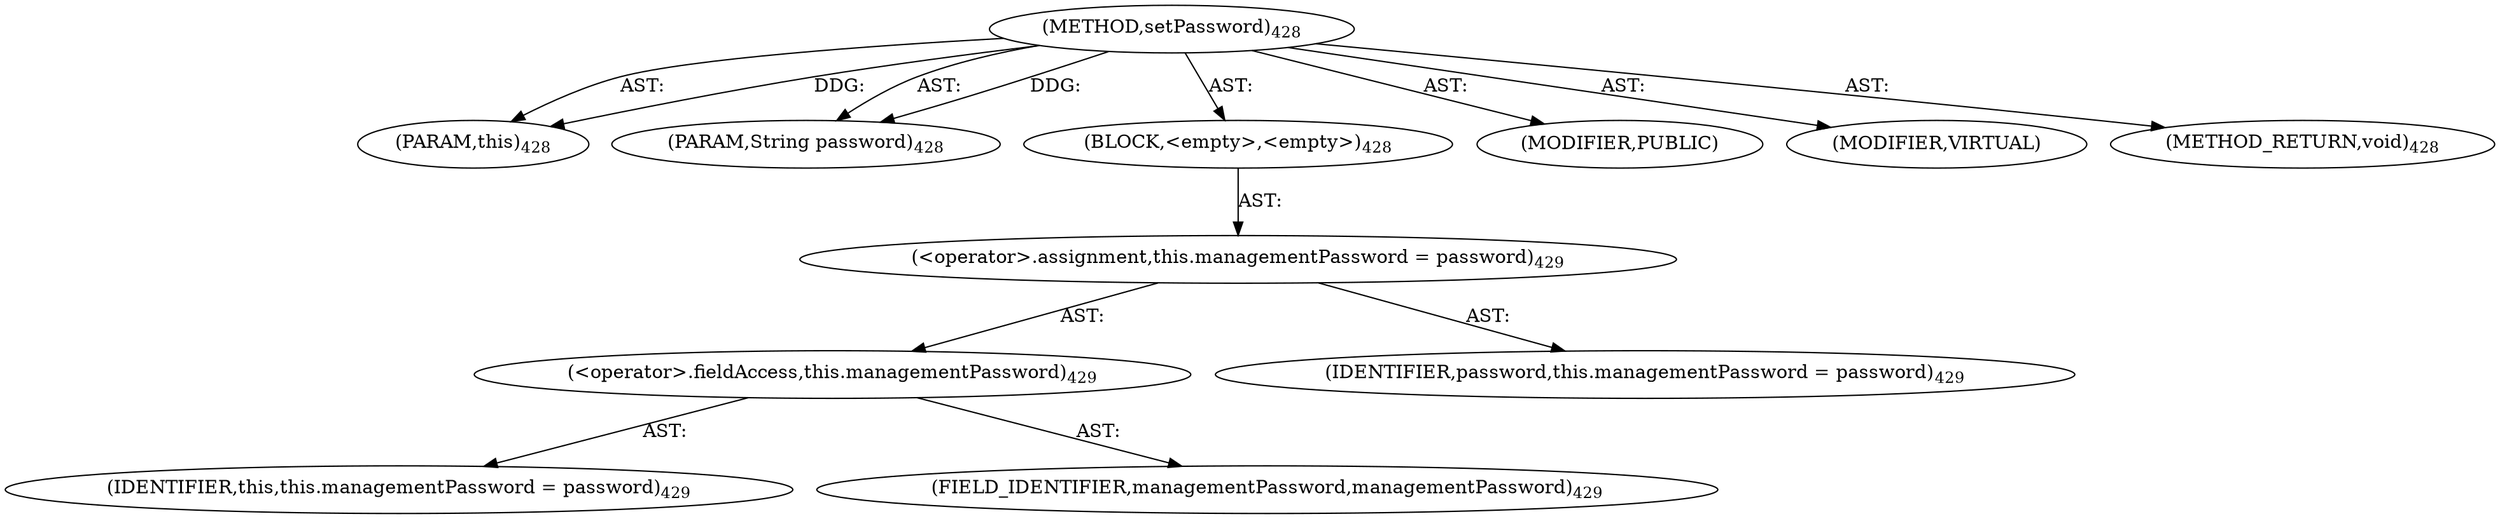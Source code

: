 digraph "setPassword" {  
"111669149712" [label = <(METHOD,setPassword)<SUB>428</SUB>> ]
"115964117007" [label = <(PARAM,this)<SUB>428</SUB>> ]
"115964117021" [label = <(PARAM,String password)<SUB>428</SUB>> ]
"25769803822" [label = <(BLOCK,&lt;empty&gt;,&lt;empty&gt;)<SUB>428</SUB>> ]
"30064771320" [label = <(&lt;operator&gt;.assignment,this.managementPassword = password)<SUB>429</SUB>> ]
"30064771321" [label = <(&lt;operator&gt;.fieldAccess,this.managementPassword)<SUB>429</SUB>> ]
"68719476759" [label = <(IDENTIFIER,this,this.managementPassword = password)<SUB>429</SUB>> ]
"55834574912" [label = <(FIELD_IDENTIFIER,managementPassword,managementPassword)<SUB>429</SUB>> ]
"68719476909" [label = <(IDENTIFIER,password,this.managementPassword = password)<SUB>429</SUB>> ]
"133143986228" [label = <(MODIFIER,PUBLIC)> ]
"133143986229" [label = <(MODIFIER,VIRTUAL)> ]
"128849018896" [label = <(METHOD_RETURN,void)<SUB>428</SUB>> ]
  "111669149712" -> "115964117007"  [ label = "AST: "] 
  "111669149712" -> "115964117021"  [ label = "AST: "] 
  "111669149712" -> "25769803822"  [ label = "AST: "] 
  "111669149712" -> "133143986228"  [ label = "AST: "] 
  "111669149712" -> "133143986229"  [ label = "AST: "] 
  "111669149712" -> "128849018896"  [ label = "AST: "] 
  "25769803822" -> "30064771320"  [ label = "AST: "] 
  "30064771320" -> "30064771321"  [ label = "AST: "] 
  "30064771320" -> "68719476909"  [ label = "AST: "] 
  "30064771321" -> "68719476759"  [ label = "AST: "] 
  "30064771321" -> "55834574912"  [ label = "AST: "] 
  "111669149712" -> "115964117007"  [ label = "DDG: "] 
  "111669149712" -> "115964117021"  [ label = "DDG: "] 
}
